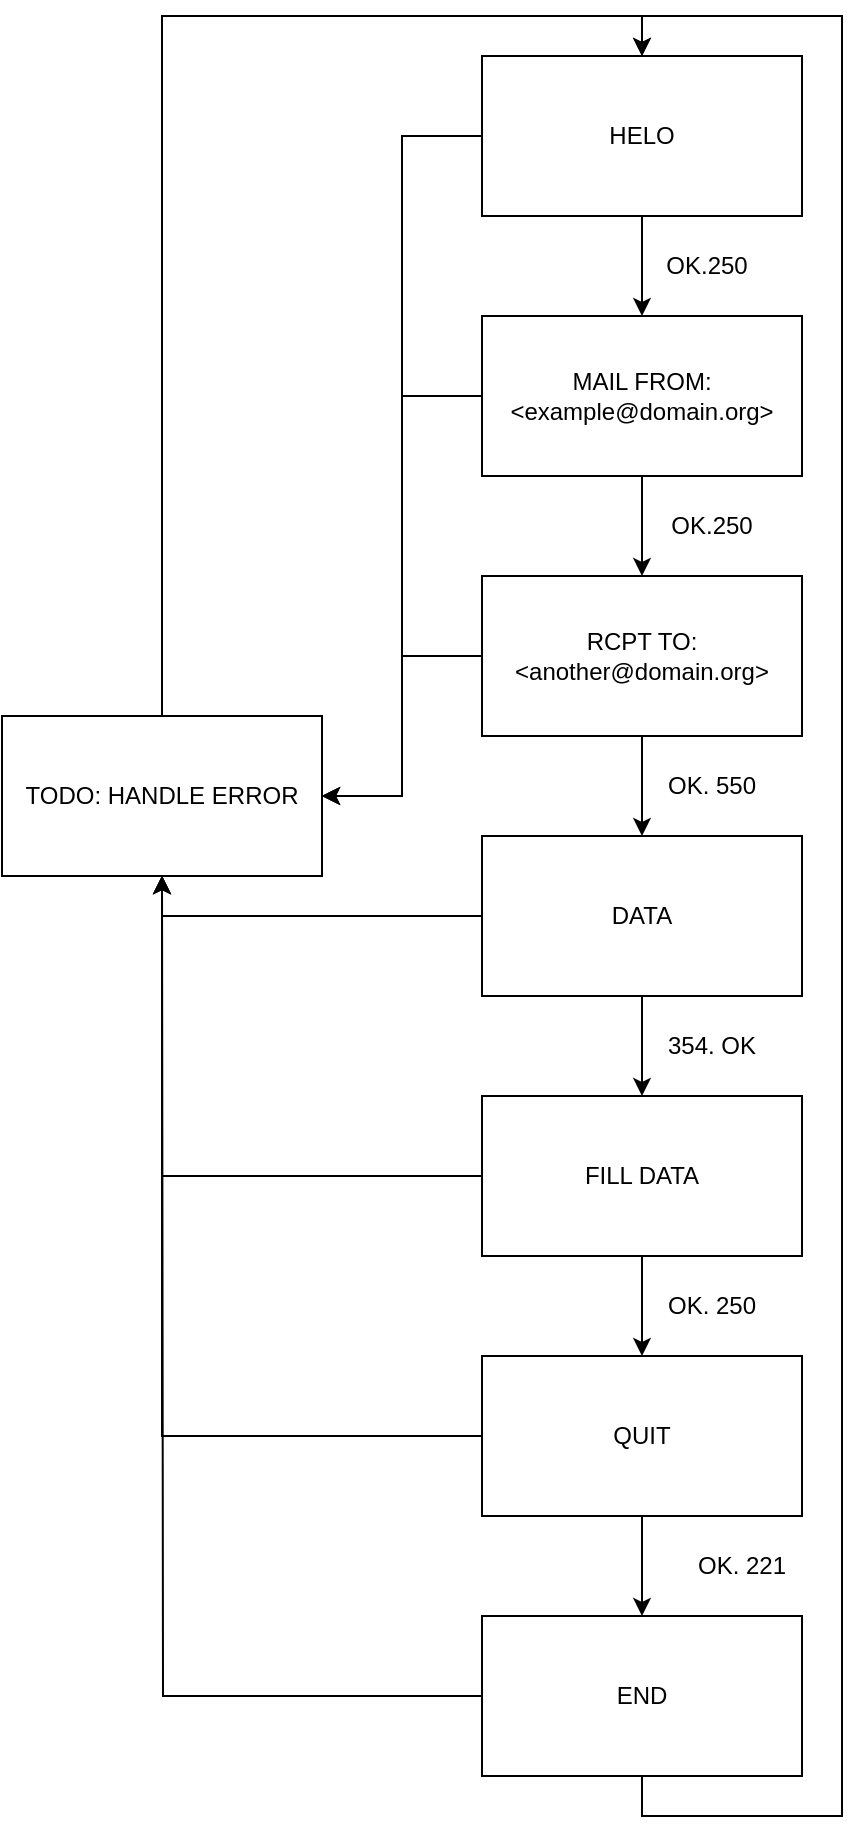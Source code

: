 <mxfile version="23.0.2" type="device">
  <diagram name="Page-1" id="-C306oojm7Sn9ixfHXQl">
    <mxGraphModel dx="1028" dy="1003" grid="1" gridSize="10" guides="1" tooltips="1" connect="1" arrows="1" fold="1" page="1" pageScale="1" pageWidth="850" pageHeight="1100" math="0" shadow="0">
      <root>
        <mxCell id="0" />
        <mxCell id="1" parent="0" />
        <mxCell id="Cpc72NjXo5Vpx26cf4QH-7" style="edgeStyle=orthogonalEdgeStyle;rounded=0;orthogonalLoop=1;jettySize=auto;html=1;entryX=0.5;entryY=0;entryDx=0;entryDy=0;" edge="1" parent="1" source="Cpc72NjXo5Vpx26cf4QH-1" target="Cpc72NjXo5Vpx26cf4QH-2">
          <mxGeometry relative="1" as="geometry" />
        </mxCell>
        <mxCell id="Cpc72NjXo5Vpx26cf4QH-29" style="edgeStyle=orthogonalEdgeStyle;rounded=0;orthogonalLoop=1;jettySize=auto;html=1;exitX=0;exitY=0.5;exitDx=0;exitDy=0;entryX=1;entryY=0.5;entryDx=0;entryDy=0;" edge="1" parent="1" source="Cpc72NjXo5Vpx26cf4QH-1" target="Cpc72NjXo5Vpx26cf4QH-12">
          <mxGeometry relative="1" as="geometry" />
        </mxCell>
        <mxCell id="Cpc72NjXo5Vpx26cf4QH-1" value="HELO" style="rounded=0;whiteSpace=wrap;html=1;" vertex="1" parent="1">
          <mxGeometry x="280" y="70" width="160" height="80" as="geometry" />
        </mxCell>
        <mxCell id="Cpc72NjXo5Vpx26cf4QH-8" style="edgeStyle=orthogonalEdgeStyle;rounded=0;orthogonalLoop=1;jettySize=auto;html=1;entryX=0.5;entryY=0;entryDx=0;entryDy=0;" edge="1" parent="1" source="Cpc72NjXo5Vpx26cf4QH-2" target="Cpc72NjXo5Vpx26cf4QH-3">
          <mxGeometry relative="1" as="geometry" />
        </mxCell>
        <mxCell id="Cpc72NjXo5Vpx26cf4QH-28" style="edgeStyle=orthogonalEdgeStyle;rounded=0;orthogonalLoop=1;jettySize=auto;html=1;exitX=0;exitY=0.5;exitDx=0;exitDy=0;" edge="1" parent="1" source="Cpc72NjXo5Vpx26cf4QH-2">
          <mxGeometry relative="1" as="geometry">
            <mxPoint x="200" y="440" as="targetPoint" />
            <Array as="points">
              <mxPoint x="240" y="240" />
              <mxPoint x="240" y="440" />
            </Array>
          </mxGeometry>
        </mxCell>
        <mxCell id="Cpc72NjXo5Vpx26cf4QH-2" value="MAIL FROM: &amp;lt;example@domain.org&amp;gt;" style="rounded=0;whiteSpace=wrap;html=1;" vertex="1" parent="1">
          <mxGeometry x="280" y="200" width="160" height="80" as="geometry" />
        </mxCell>
        <mxCell id="Cpc72NjXo5Vpx26cf4QH-9" style="edgeStyle=orthogonalEdgeStyle;rounded=0;orthogonalLoop=1;jettySize=auto;html=1;entryX=0.5;entryY=0;entryDx=0;entryDy=0;" edge="1" parent="1" source="Cpc72NjXo5Vpx26cf4QH-3" target="Cpc72NjXo5Vpx26cf4QH-4">
          <mxGeometry relative="1" as="geometry" />
        </mxCell>
        <mxCell id="Cpc72NjXo5Vpx26cf4QH-27" style="edgeStyle=orthogonalEdgeStyle;rounded=0;orthogonalLoop=1;jettySize=auto;html=1;exitX=0;exitY=0.5;exitDx=0;exitDy=0;entryX=1;entryY=0.5;entryDx=0;entryDy=0;" edge="1" parent="1" source="Cpc72NjXo5Vpx26cf4QH-3" target="Cpc72NjXo5Vpx26cf4QH-12">
          <mxGeometry relative="1" as="geometry" />
        </mxCell>
        <mxCell id="Cpc72NjXo5Vpx26cf4QH-3" value="RCPT TO: &amp;lt;another@domain.org&amp;gt;" style="rounded=0;whiteSpace=wrap;html=1;" vertex="1" parent="1">
          <mxGeometry x="280" y="330" width="160" height="80" as="geometry" />
        </mxCell>
        <mxCell id="Cpc72NjXo5Vpx26cf4QH-10" style="edgeStyle=orthogonalEdgeStyle;rounded=0;orthogonalLoop=1;jettySize=auto;html=1;exitX=0.5;exitY=1;exitDx=0;exitDy=0;entryX=0.5;entryY=0;entryDx=0;entryDy=0;" edge="1" parent="1" source="Cpc72NjXo5Vpx26cf4QH-4" target="Cpc72NjXo5Vpx26cf4QH-6">
          <mxGeometry relative="1" as="geometry" />
        </mxCell>
        <mxCell id="Cpc72NjXo5Vpx26cf4QH-23" style="edgeStyle=orthogonalEdgeStyle;rounded=0;orthogonalLoop=1;jettySize=auto;html=1;exitX=0;exitY=0.5;exitDx=0;exitDy=0;entryX=0.5;entryY=1;entryDx=0;entryDy=0;" edge="1" parent="1" source="Cpc72NjXo5Vpx26cf4QH-4" target="Cpc72NjXo5Vpx26cf4QH-12">
          <mxGeometry relative="1" as="geometry" />
        </mxCell>
        <mxCell id="Cpc72NjXo5Vpx26cf4QH-4" value="DATA" style="rounded=0;whiteSpace=wrap;html=1;" vertex="1" parent="1">
          <mxGeometry x="280" y="460" width="160" height="80" as="geometry" />
        </mxCell>
        <mxCell id="Cpc72NjXo5Vpx26cf4QH-21" style="edgeStyle=orthogonalEdgeStyle;rounded=0;orthogonalLoop=1;jettySize=auto;html=1;exitX=0.5;exitY=1;exitDx=0;exitDy=0;entryX=0.5;entryY=0;entryDx=0;entryDy=0;" edge="1" parent="1" source="Cpc72NjXo5Vpx26cf4QH-5" target="Cpc72NjXo5Vpx26cf4QH-20">
          <mxGeometry relative="1" as="geometry" />
        </mxCell>
        <mxCell id="Cpc72NjXo5Vpx26cf4QH-25" style="edgeStyle=orthogonalEdgeStyle;rounded=0;orthogonalLoop=1;jettySize=auto;html=1;exitX=0;exitY=0.5;exitDx=0;exitDy=0;entryX=0.5;entryY=1;entryDx=0;entryDy=0;" edge="1" parent="1" source="Cpc72NjXo5Vpx26cf4QH-5" target="Cpc72NjXo5Vpx26cf4QH-12">
          <mxGeometry relative="1" as="geometry" />
        </mxCell>
        <mxCell id="Cpc72NjXo5Vpx26cf4QH-5" value="QUIT" style="rounded=0;whiteSpace=wrap;html=1;" vertex="1" parent="1">
          <mxGeometry x="280" y="720" width="160" height="80" as="geometry" />
        </mxCell>
        <mxCell id="Cpc72NjXo5Vpx26cf4QH-11" style="edgeStyle=orthogonalEdgeStyle;rounded=0;orthogonalLoop=1;jettySize=auto;html=1;exitX=0.5;exitY=1;exitDx=0;exitDy=0;entryX=0.5;entryY=0;entryDx=0;entryDy=0;" edge="1" parent="1" source="Cpc72NjXo5Vpx26cf4QH-6" target="Cpc72NjXo5Vpx26cf4QH-5">
          <mxGeometry relative="1" as="geometry" />
        </mxCell>
        <mxCell id="Cpc72NjXo5Vpx26cf4QH-24" style="edgeStyle=orthogonalEdgeStyle;rounded=0;orthogonalLoop=1;jettySize=auto;html=1;exitX=0;exitY=0.5;exitDx=0;exitDy=0;entryX=0.5;entryY=1;entryDx=0;entryDy=0;" edge="1" parent="1" source="Cpc72NjXo5Vpx26cf4QH-6" target="Cpc72NjXo5Vpx26cf4QH-12">
          <mxGeometry relative="1" as="geometry" />
        </mxCell>
        <mxCell id="Cpc72NjXo5Vpx26cf4QH-6" value="FILL DATA" style="rounded=0;whiteSpace=wrap;html=1;" vertex="1" parent="1">
          <mxGeometry x="280" y="590" width="160" height="80" as="geometry" />
        </mxCell>
        <mxCell id="Cpc72NjXo5Vpx26cf4QH-30" style="edgeStyle=orthogonalEdgeStyle;rounded=0;orthogonalLoop=1;jettySize=auto;html=1;exitX=0.5;exitY=0;exitDx=0;exitDy=0;entryX=0.5;entryY=0;entryDx=0;entryDy=0;" edge="1" parent="1" source="Cpc72NjXo5Vpx26cf4QH-12" target="Cpc72NjXo5Vpx26cf4QH-1">
          <mxGeometry relative="1" as="geometry" />
        </mxCell>
        <mxCell id="Cpc72NjXo5Vpx26cf4QH-12" value="TODO: HANDLE ERROR" style="rounded=0;whiteSpace=wrap;html=1;" vertex="1" parent="1">
          <mxGeometry x="40" y="400" width="160" height="80" as="geometry" />
        </mxCell>
        <mxCell id="Cpc72NjXo5Vpx26cf4QH-15" value="OK.250" style="text;html=1;strokeColor=none;fillColor=none;align=center;verticalAlign=middle;whiteSpace=wrap;rounded=0;" vertex="1" parent="1">
          <mxGeometry x="365" y="160" width="55" height="30" as="geometry" />
        </mxCell>
        <mxCell id="Cpc72NjXo5Vpx26cf4QH-16" value="OK.250" style="text;html=1;strokeColor=none;fillColor=none;align=center;verticalAlign=middle;whiteSpace=wrap;rounded=0;" vertex="1" parent="1">
          <mxGeometry x="365" y="290" width="60" height="30" as="geometry" />
        </mxCell>
        <mxCell id="Cpc72NjXo5Vpx26cf4QH-17" value="OK. 550" style="text;html=1;strokeColor=none;fillColor=none;align=center;verticalAlign=middle;whiteSpace=wrap;rounded=0;" vertex="1" parent="1">
          <mxGeometry x="365" y="420" width="60" height="30" as="geometry" />
        </mxCell>
        <mxCell id="Cpc72NjXo5Vpx26cf4QH-18" value="354. OK" style="text;html=1;strokeColor=none;fillColor=none;align=center;verticalAlign=middle;whiteSpace=wrap;rounded=0;" vertex="1" parent="1">
          <mxGeometry x="365" y="550" width="60" height="30" as="geometry" />
        </mxCell>
        <mxCell id="Cpc72NjXo5Vpx26cf4QH-19" value="OK. 250" style="text;html=1;strokeColor=none;fillColor=none;align=center;verticalAlign=middle;whiteSpace=wrap;rounded=0;" vertex="1" parent="1">
          <mxGeometry x="365" y="680" width="60" height="30" as="geometry" />
        </mxCell>
        <mxCell id="Cpc72NjXo5Vpx26cf4QH-26" style="edgeStyle=orthogonalEdgeStyle;rounded=0;orthogonalLoop=1;jettySize=auto;html=1;exitX=0;exitY=0.5;exitDx=0;exitDy=0;" edge="1" parent="1" source="Cpc72NjXo5Vpx26cf4QH-20">
          <mxGeometry relative="1" as="geometry">
            <mxPoint x="120.0" y="480" as="targetPoint" />
          </mxGeometry>
        </mxCell>
        <mxCell id="Cpc72NjXo5Vpx26cf4QH-31" style="edgeStyle=orthogonalEdgeStyle;rounded=0;orthogonalLoop=1;jettySize=auto;html=1;exitX=0.5;exitY=1;exitDx=0;exitDy=0;entryX=0.5;entryY=0;entryDx=0;entryDy=0;" edge="1" parent="1" source="Cpc72NjXo5Vpx26cf4QH-20" target="Cpc72NjXo5Vpx26cf4QH-1">
          <mxGeometry relative="1" as="geometry">
            <mxPoint x="580" y="380" as="targetPoint" />
            <Array as="points">
              <mxPoint x="360" y="950" />
              <mxPoint x="460" y="950" />
              <mxPoint x="460" y="50" />
              <mxPoint x="360" y="50" />
            </Array>
          </mxGeometry>
        </mxCell>
        <mxCell id="Cpc72NjXo5Vpx26cf4QH-20" value="END" style="rounded=0;whiteSpace=wrap;html=1;" vertex="1" parent="1">
          <mxGeometry x="280" y="850" width="160" height="80" as="geometry" />
        </mxCell>
        <mxCell id="Cpc72NjXo5Vpx26cf4QH-22" value="OK. 221" style="text;html=1;strokeColor=none;fillColor=none;align=center;verticalAlign=middle;whiteSpace=wrap;rounded=0;" vertex="1" parent="1">
          <mxGeometry x="380" y="810" width="60" height="30" as="geometry" />
        </mxCell>
      </root>
    </mxGraphModel>
  </diagram>
</mxfile>

